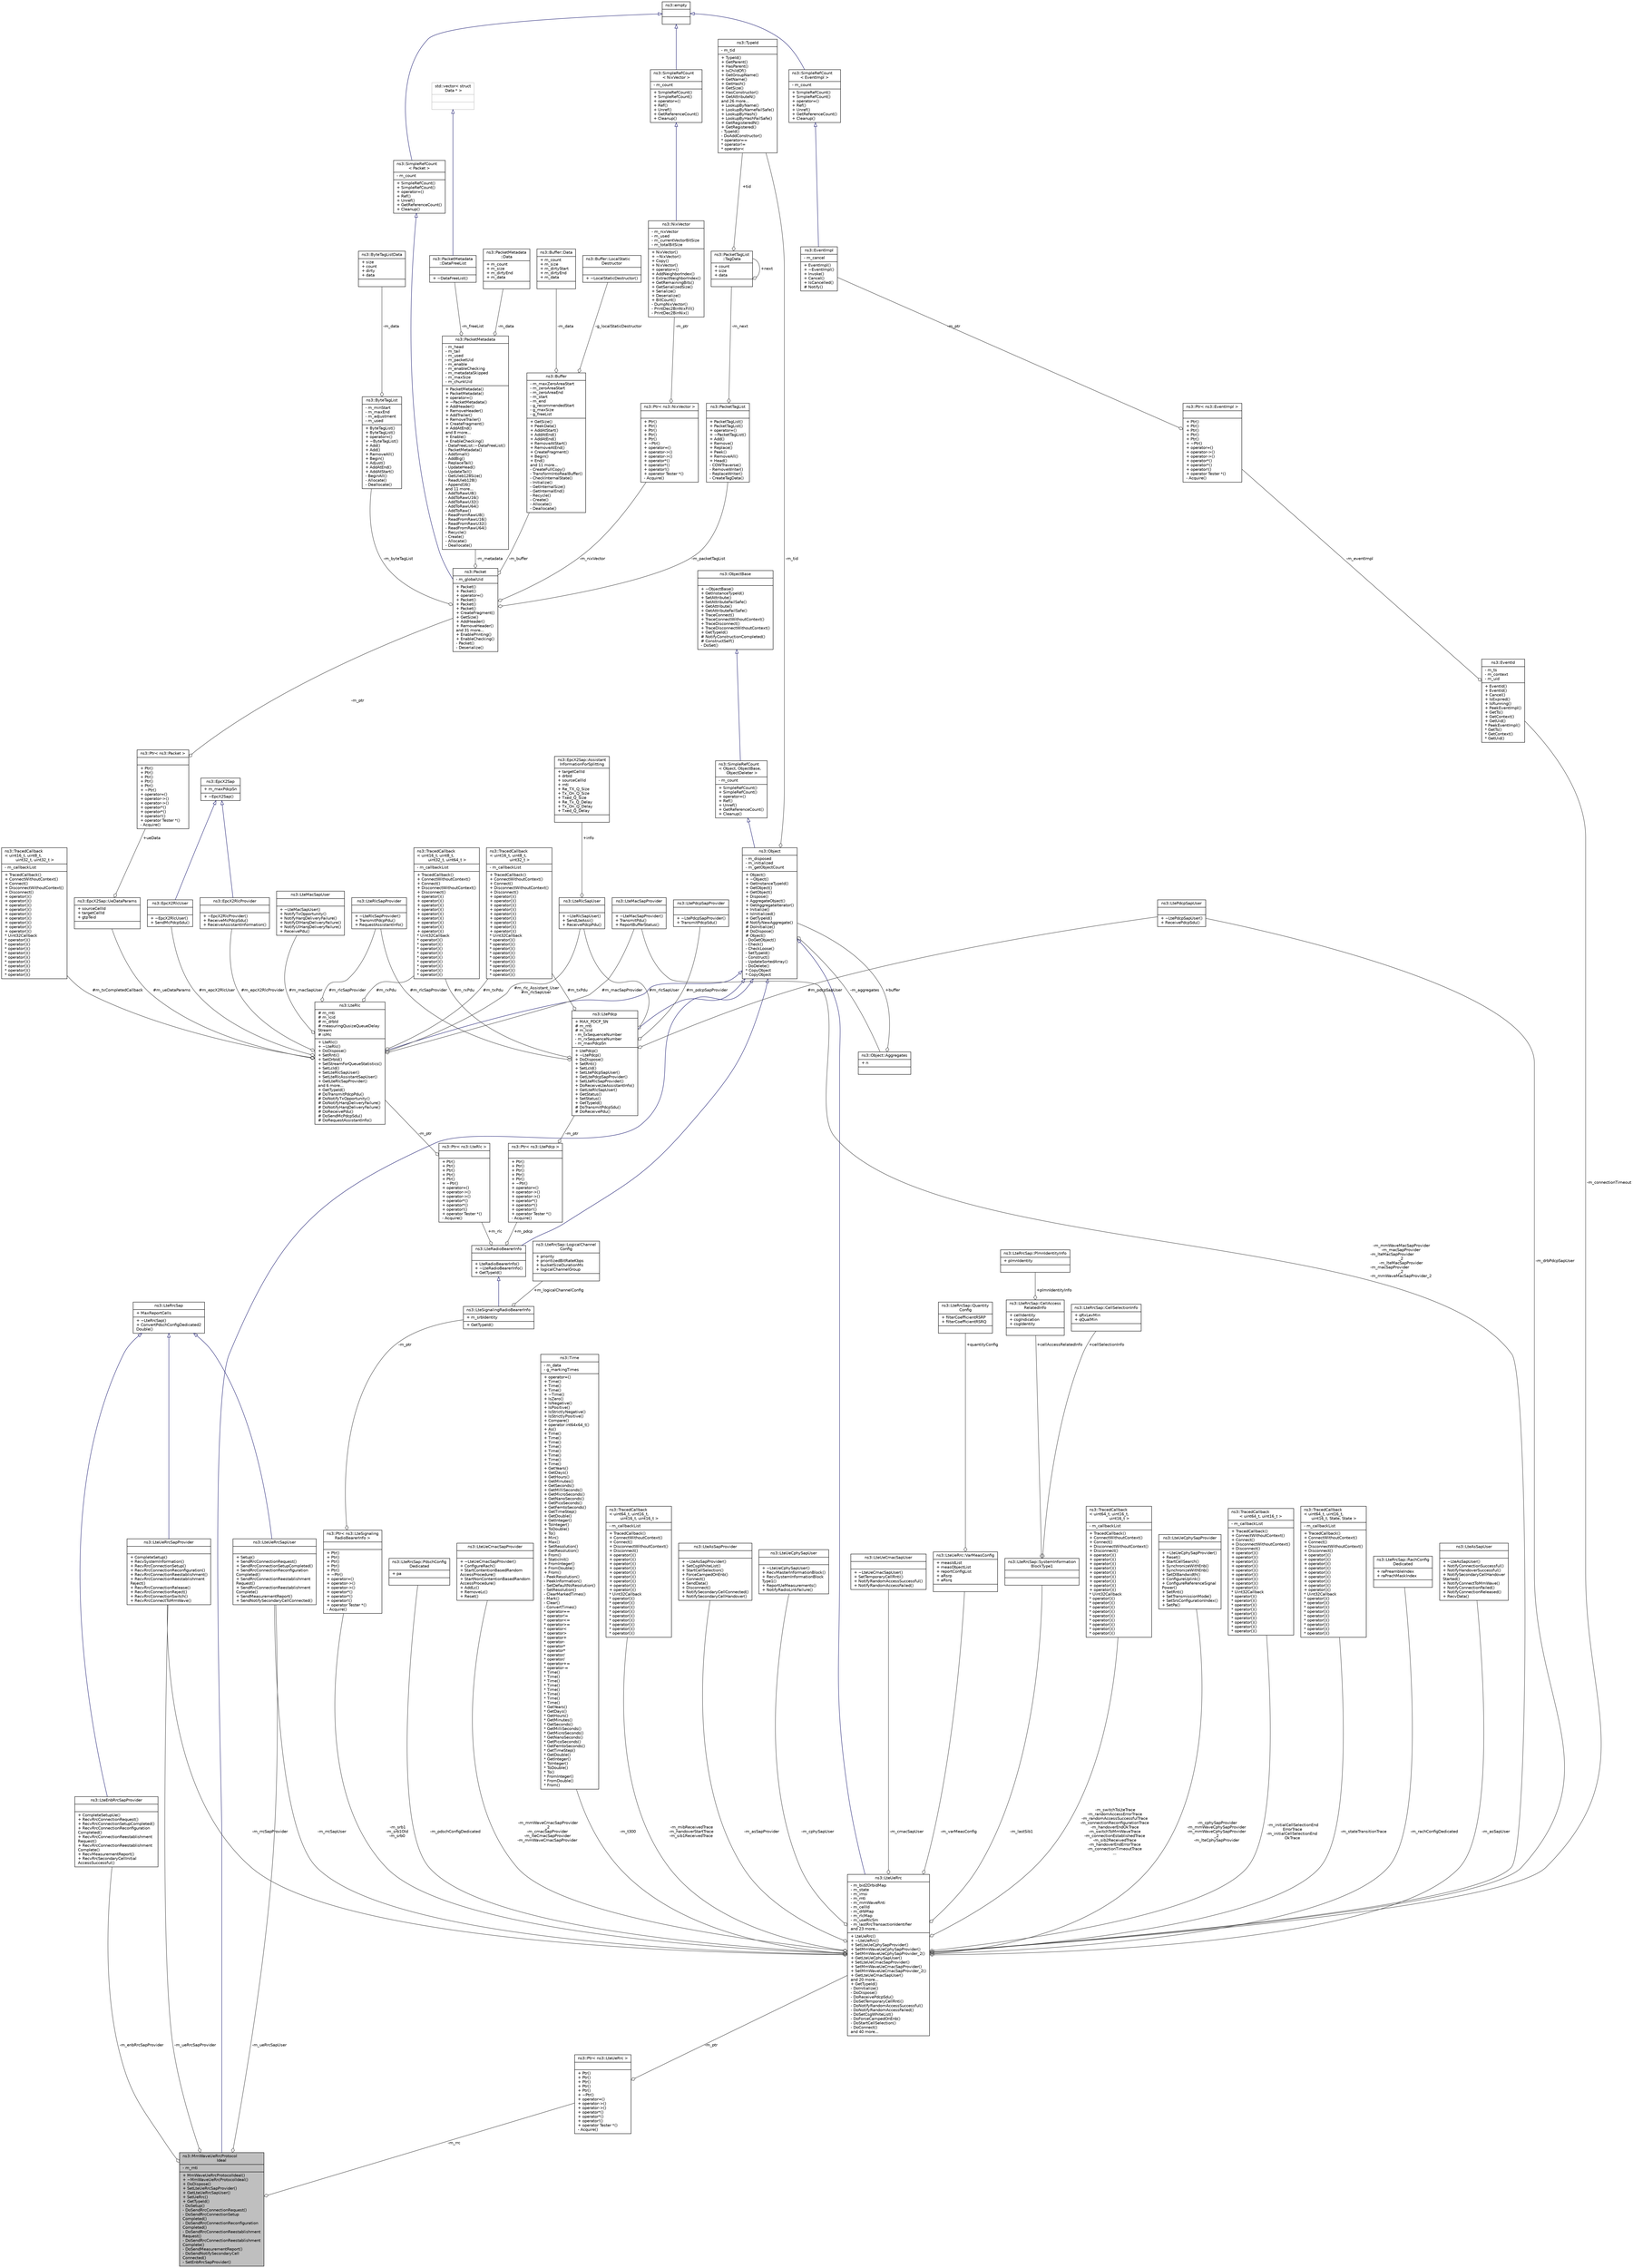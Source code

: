 digraph "ns3::MmWaveUeRrcProtocolIdeal"
{
  edge [fontname="Helvetica",fontsize="10",labelfontname="Helvetica",labelfontsize="10"];
  node [fontname="Helvetica",fontsize="10",shape=record];
  Node1 [label="{ns3::MmWaveUeRrcProtocol\lIdeal\n|- m_rnti\l|+ MmWaveUeRrcProtocolIdeal()\l+ ~MmWaveUeRrcProtocolIdeal()\l+ DoDispose()\l+ SetLteUeRrcSapProvider()\l+ GetLteUeRrcSapUser()\l+ SetUeRrc()\l+ GetTypeId()\l- DoSetup()\l- DoSendRrcConnectionRequest()\l- DoSendRrcConnectionSetup\lCompleted()\l- DoSendRrcConnectionReconfiguration\lCompleted()\l- DoSendRrcConnectionReestablishment\lRequest()\l- DoSendRrcConnectionReestablishment\lComplete()\l- DoSendMeasurementReport()\l- DoSendNotifySecondaryCell\lConnected()\l- SetEnbRrcSapProvider()\l}",height=0.2,width=0.4,color="black", fillcolor="grey75", style="filled", fontcolor="black"];
  Node2 -> Node1 [dir="back",color="midnightblue",fontsize="10",style="solid",arrowtail="onormal"];
  Node2 [label="{ns3::Object\n|- m_disposed\l- m_initialized\l- m_getObjectCount\l|+ Object()\l+ ~Object()\l+ GetInstanceTypeId()\l+ GetObject()\l+ GetObject()\l+ Dispose()\l+ AggregateObject()\l+ GetAggregateIterator()\l+ Initialize()\l+ IsInitialized()\l+ GetTypeId()\l# NotifyNewAggregate()\l# DoInitialize()\l# DoDispose()\l# Object()\l- DoGetObject()\l- Check()\l- CheckLoose()\l- SetTypeId()\l- Construct()\l- UpdateSortedArray()\l- DoDelete()\l* CopyObject\l* CopyObject\l}",height=0.2,width=0.4,color="black", fillcolor="white", style="filled",URL="$d9/d77/classns3_1_1Object.html",tooltip="A base class which provides memory management and object aggregation. "];
  Node3 -> Node2 [dir="back",color="midnightblue",fontsize="10",style="solid",arrowtail="onormal"];
  Node3 [label="{ns3::SimpleRefCount\l\< Object, ObjectBase,\l ObjectDeleter \>\n|- m_count\l|+ SimpleRefCount()\l+ SimpleRefCount()\l+ operator=()\l+ Ref()\l+ Unref()\l+ GetReferenceCount()\l+ Cleanup()\l}",height=0.2,width=0.4,color="black", fillcolor="white", style="filled",URL="$da/da1/classns3_1_1SimpleRefCount.html"];
  Node4 -> Node3 [dir="back",color="midnightblue",fontsize="10",style="solid",arrowtail="onormal"];
  Node4 [label="{ns3::ObjectBase\n||+ ~ObjectBase()\l+ GetInstanceTypeId()\l+ SetAttribute()\l+ SetAttributeFailSafe()\l+ GetAttribute()\l+ GetAttributeFailSafe()\l+ TraceConnect()\l+ TraceConnectWithoutContext()\l+ TraceDisconnect()\l+ TraceDisconnectWithoutContext()\l+ GetTypeId()\l# NotifyConstructionCompleted()\l# ConstructSelf()\l- DoSet()\l}",height=0.2,width=0.4,color="black", fillcolor="white", style="filled",URL="$d2/dac/classns3_1_1ObjectBase.html",tooltip="Anchor the ns-3 type and attribute system. "];
  Node5 -> Node2 [color="grey25",fontsize="10",style="solid",label=" -m_tid" ,arrowhead="odiamond"];
  Node5 [label="{ns3::TypeId\n|- m_tid\l|+ TypeId()\l+ GetParent()\l+ HasParent()\l+ IsChildOf()\l+ GetGroupName()\l+ GetName()\l+ GetHash()\l+ GetSize()\l+ HasConstructor()\l+ GetAttributeN()\land 26 more...\l+ LookupByName()\l+ LookupByNameFailSafe()\l+ LookupByHash()\l+ LookupByHashFailSafe()\l+ GetRegisteredN()\l+ GetRegistered()\l- TypeId()\l- DoAddConstructor()\l* operator==\l* operator!=\l* operator\<\l}",height=0.2,width=0.4,color="black", fillcolor="white", style="filled",URL="$d6/d11/classns3_1_1TypeId.html",tooltip="a unique identifier for an interface. "];
  Node6 -> Node2 [color="grey25",fontsize="10",style="solid",label=" -m_aggregates" ,arrowhead="odiamond"];
  Node6 [label="{ns3::Object::Aggregates\n|+ n\l|}",height=0.2,width=0.4,color="black", fillcolor="white", style="filled",URL="$d5/de9/structns3_1_1Object_1_1Aggregates.html"];
  Node2 -> Node6 [color="grey25",fontsize="10",style="solid",label=" +buffer" ,arrowhead="odiamond"];
  Node7 -> Node1 [color="grey25",fontsize="10",style="solid",label=" -m_ueRrcSapProvider" ,arrowhead="odiamond"];
  Node7 [label="{ns3::LteUeRrcSapProvider\n||+ CompleteSetup()\l+ RecvSystemInformation()\l+ RecvRrcConnectionSetup()\l+ RecvRrcConnectionReconfiguration()\l+ RecvRrcConnectionReestablishment()\l+ RecvRrcConnectionReestablishment\lReject()\l+ RecvRrcConnectionRelease()\l+ RecvRrcConnectionReject()\l+ RecvRrcConnectionSwitch()\l+ RecvRrcConnectToMmWave()\l}",height=0.2,width=0.4,color="black", fillcolor="white", style="filled",URL="$dd/d01/classns3_1_1LteUeRrcSapProvider.html",tooltip="Part of the RRC protocol. This Service Access Point (SAP) is used to let the UE RRC receive a message..."];
  Node8 -> Node7 [dir="back",color="midnightblue",fontsize="10",style="solid",arrowtail="onormal"];
  Node8 [label="{ns3::LteRrcSap\n|+ MaxReportCells\l|+ ~LteRrcSap()\l+ ConvertPdschConfigDedicated2\lDouble()\l}",height=0.2,width=0.4,color="black", fillcolor="white", style="filled",URL="$d4/d3e/classns3_1_1LteRrcSap.html",tooltip="Class holding definition common to all UE/eNodeB SAP Users/Providers. "];
  Node9 -> Node1 [color="grey25",fontsize="10",style="solid",label=" -m_rrc" ,arrowhead="odiamond"];
  Node9 [label="{ns3::Ptr\< ns3::LteUeRrc \>\n||+ Ptr()\l+ Ptr()\l+ Ptr()\l+ Ptr()\l+ Ptr()\l+ ~Ptr()\l+ operator=()\l+ operator-\>()\l+ operator-\>()\l+ operator*()\l+ operator*()\l+ operator!()\l+ operator Tester *()\l- Acquire()\l}",height=0.2,width=0.4,color="black", fillcolor="white", style="filled",URL="$dc/d90/classns3_1_1Ptr.html"];
  Node10 -> Node9 [color="grey25",fontsize="10",style="solid",label=" -m_ptr" ,arrowhead="odiamond"];
  Node10 [label="{ns3::LteUeRrc\n|- m_bid2DrbidMap\l- m_state\l- m_imsi\l- m_rnti\l- m_mmWaveRnti\l- m_cellId\l- m_drbMap\l- m_rlcMap\l- m_useRlcSm\l- m_lastRrcTransactionIdentifier\land 23 more...\l|+ LteUeRrc()\l+ ~LteUeRrc()\l+ SetLteUeCphySapProvider()\l+ SetMmWaveUeCphySapProvider()\l+ SetMmWaveUeCphySapProvider_2()\l+ GetLteUeCphySapUser()\l+ SetLteUeCmacSapProvider()\l+ SetMmWaveUeCmacSapProvider()\l+ SetMmWaveUeCmacSapProvider_2()\l+ GetLteUeCmacSapUser()\land 20 more...\l+ GetTypeId()\l- DoInitialize()\l- DoDispose()\l- DoReceivePdcpSdu()\l- DoSetTemporaryCellRnti()\l- DoNotifyRandomAccessSuccessful()\l- DoNotifyRandomAccessFailed()\l- DoSetCsgWhiteList()\l- DoForceCampedOnEnb()\l- DoStartCellSelection()\l- DoConnect()\land 40 more...\l}",height=0.2,width=0.4,color="black", fillcolor="white", style="filled",URL="$d7/d1c/classns3_1_1LteUeRrc.html"];
  Node2 -> Node10 [dir="back",color="midnightblue",fontsize="10",style="solid",arrowtail="onormal"];
  Node11 -> Node10 [color="grey25",fontsize="10",style="solid",label=" -m_rachConfigDedicated" ,arrowhead="odiamond"];
  Node11 [label="{ns3::LteRrcSap::RachConfig\lDedicated\n|+ raPreambleIndex\l+ raPrachMaskIndex\l|}",height=0.2,width=0.4,color="black", fillcolor="white", style="filled",URL="$dd/d42/structns3_1_1LteRrcSap_1_1RachConfigDedicated.html"];
  Node7 -> Node10 [color="grey25",fontsize="10",style="solid",label=" -m_rrcSapProvider" ,arrowhead="odiamond"];
  Node12 -> Node10 [color="grey25",fontsize="10",style="solid",label=" -m_asSapUser" ,arrowhead="odiamond"];
  Node12 [label="{ns3::LteAsSapUser\n||+ ~LteAsSapUser()\l+ NotifyConnectionSuccessful()\l+ NotifyHandoverSuccessful()\l+ NotifySecondaryCellHandover\lStarted()\l+ NotifyConnectToMmWave()\l+ NotifyConnectionFailed()\l+ NotifyConnectionReleased()\l+ RecvData()\l}",height=0.2,width=0.4,color="black", fillcolor="white", style="filled",URL="$da/d78/classns3_1_1LteAsSapUser.html"];
  Node13 -> Node10 [color="grey25",fontsize="10",style="solid",label=" -m_pdschConfigDedicated" ,arrowhead="odiamond"];
  Node13 [label="{ns3::LteRrcSap::PdschConfig\lDedicated\n|+ pa\l|}",height=0.2,width=0.4,color="black", fillcolor="white", style="filled",URL="$da/d59/structns3_1_1LteRrcSap_1_1PdschConfigDedicated.html"];
  Node14 -> Node10 [color="grey25",fontsize="10",style="solid",label=" -m_mmWaveCmacSapProvider\l_2\n-m_cmacSapProvider\n-m_lteCmacSapProvider\n-m_mmWaveCmacSapProvider" ,arrowhead="odiamond"];
  Node14 [label="{ns3::LteUeCmacSapProvider\n||+ ~LteUeCmacSapProvider()\l+ ConfigureRach()\l+ StartContentionBasedRandom\lAccessProcedure()\l+ StartNonContentionBasedRandom\lAccessProcedure()\l+ AddLc()\l+ RemoveLc()\l+ Reset()\l}",height=0.2,width=0.4,color="black", fillcolor="white", style="filled",URL="$d2/da8/classns3_1_1LteUeCmacSapProvider.html"];
  Node15 -> Node10 [color="grey25",fontsize="10",style="solid",label=" -m_connectionTimeout" ,arrowhead="odiamond"];
  Node15 [label="{ns3::EventId\n|- m_ts\l- m_context\l- m_uid\l|+ EventId()\l+ EventId()\l+ Cancel()\l+ IsExpired()\l+ IsRunning()\l+ PeekEventImpl()\l+ GetTs()\l+ GetContext()\l+ GetUid()\l* PeekEventImpl()\l* GetTs()\l* GetContext()\l* GetUid()\l}",height=0.2,width=0.4,color="black", fillcolor="white", style="filled",URL="$d1/df8/classns3_1_1EventId.html",tooltip="An identifier for simulation events. "];
  Node16 -> Node15 [color="grey25",fontsize="10",style="solid",label=" -m_eventImpl" ,arrowhead="odiamond"];
  Node16 [label="{ns3::Ptr\< ns3::EventImpl \>\n||+ Ptr()\l+ Ptr()\l+ Ptr()\l+ Ptr()\l+ Ptr()\l+ ~Ptr()\l+ operator=()\l+ operator-\>()\l+ operator-\>()\l+ operator*()\l+ operator*()\l+ operator!()\l+ operator Tester *()\l- Acquire()\l}",height=0.2,width=0.4,color="black", fillcolor="white", style="filled",URL="$dc/d90/classns3_1_1Ptr.html"];
  Node17 -> Node16 [color="grey25",fontsize="10",style="solid",label=" -m_ptr" ,arrowhead="odiamond"];
  Node17 [label="{ns3::EventImpl\n|- m_cancel\l|+ EventImpl()\l+ ~EventImpl()\l+ Invoke()\l+ Cancel()\l+ IsCancelled()\l# Notify()\l}",height=0.2,width=0.4,color="black", fillcolor="white", style="filled",URL="$da/def/classns3_1_1EventImpl.html",tooltip="A simulation event. "];
  Node18 -> Node17 [dir="back",color="midnightblue",fontsize="10",style="solid",arrowtail="onormal"];
  Node18 [label="{ns3::SimpleRefCount\l\< EventImpl \>\n|- m_count\l|+ SimpleRefCount()\l+ SimpleRefCount()\l+ operator=()\l+ Ref()\l+ Unref()\l+ GetReferenceCount()\l+ Cleanup()\l}",height=0.2,width=0.4,color="black", fillcolor="white", style="filled",URL="$da/da1/classns3_1_1SimpleRefCount.html"];
  Node19 -> Node18 [dir="back",color="midnightblue",fontsize="10",style="solid",arrowtail="onormal"];
  Node19 [label="{ns3::empty\n||}",height=0.2,width=0.4,color="black", fillcolor="white", style="filled",URL="$d9/d6a/classns3_1_1empty.html",tooltip="make Callback use a separate empty type "];
  Node20 -> Node10 [color="grey25",fontsize="10",style="solid",label=" -m_srb1\n-m_srb1Old\n-m_srb0" ,arrowhead="odiamond"];
  Node20 [label="{ns3::Ptr\< ns3::LteSignaling\lRadioBearerInfo \>\n||+ Ptr()\l+ Ptr()\l+ Ptr()\l+ Ptr()\l+ Ptr()\l+ ~Ptr()\l+ operator=()\l+ operator-\>()\l+ operator-\>()\l+ operator*()\l+ operator*()\l+ operator!()\l+ operator Tester *()\l- Acquire()\l}",height=0.2,width=0.4,color="black", fillcolor="white", style="filled",URL="$dc/d90/classns3_1_1Ptr.html"];
  Node21 -> Node20 [color="grey25",fontsize="10",style="solid",label=" -m_ptr" ,arrowhead="odiamond"];
  Node21 [label="{ns3::LteSignalingRadioBearerInfo\n|+ m_srbIdentity\l|+ GetTypeId()\l}",height=0.2,width=0.4,color="black", fillcolor="white", style="filled",URL="$de/dd8/classns3_1_1LteSignalingRadioBearerInfo.html"];
  Node22 -> Node21 [dir="back",color="midnightblue",fontsize="10",style="solid",arrowtail="onormal"];
  Node22 [label="{ns3::LteRadioBearerInfo\n||+ LteRadioBearerInfo()\l+ ~LteRadioBearerInfo()\l+ GetTypeId()\l}",height=0.2,width=0.4,color="black", fillcolor="white", style="filled",URL="$dd/d05/classns3_1_1LteRadioBearerInfo.html"];
  Node2 -> Node22 [dir="back",color="midnightblue",fontsize="10",style="solid",arrowtail="onormal"];
  Node23 -> Node22 [color="grey25",fontsize="10",style="solid",label=" +m_pdcp" ,arrowhead="odiamond"];
  Node23 [label="{ns3::Ptr\< ns3::LtePdcp \>\n||+ Ptr()\l+ Ptr()\l+ Ptr()\l+ Ptr()\l+ Ptr()\l+ ~Ptr()\l+ operator=()\l+ operator-\>()\l+ operator-\>()\l+ operator*()\l+ operator*()\l+ operator!()\l+ operator Tester *()\l- Acquire()\l}",height=0.2,width=0.4,color="black", fillcolor="white", style="filled",URL="$dc/d90/classns3_1_1Ptr.html"];
  Node24 -> Node23 [color="grey25",fontsize="10",style="solid",label=" -m_ptr" ,arrowhead="odiamond"];
  Node24 [label="{ns3::LtePdcp\n|+ MAX_PDCP_SN\l# m_rnti\l# m_lcid\l- m_txSequenceNumber\l- m_rxSequenceNumber\l- m_maxPdcpSn\l|+ LtePdcp()\l+ ~LtePdcp()\l+ DoDispose()\l+ SetRnti()\l+ SetLcId()\l+ SetLtePdcpSapUser()\l+ GetLtePdcpSapProvider()\l+ SetLteRlcSapProvider()\l+ DoReceiveLteAssistantInfo()\l+ GetLteRlcSapUser()\l+ GetStatus()\l+ SetStatus()\l+ GetTypeId()\l# DoTransmitPdcpSdu()\l# DoReceivePdu()\l}",height=0.2,width=0.4,color="black", fillcolor="white", style="filled",URL="$d6/d88/classns3_1_1LtePdcp.html"];
  Node2 -> Node24 [dir="back",color="midnightblue",fontsize="10",style="solid",arrowtail="onormal"];
  Node25 -> Node24 [color="grey25",fontsize="10",style="solid",label=" #m_rlcSapProvider" ,arrowhead="odiamond"];
  Node25 [label="{ns3::LteRlcSapProvider\n||+ ~LteRlcSapProvider()\l+ TransmitPdcpPdu()\l+ RequestAssistantInfo()\l}",height=0.2,width=0.4,color="black", fillcolor="white", style="filled",URL="$dc/da8/classns3_1_1LteRlcSapProvider.html"];
  Node26 -> Node24 [color="grey25",fontsize="10",style="solid",label=" #m_rxPdu" ,arrowhead="odiamond"];
  Node26 [label="{ns3::TracedCallback\l\< uint16_t, uint8_t,\l uint32_t, uint64_t \>\n|- m_callbackList\l|+ TracedCallback()\l+ ConnectWithoutContext()\l+ Connect()\l+ DisconnectWithoutContext()\l+ Disconnect()\l+ operator()()\l+ operator()()\l+ operator()()\l+ operator()()\l+ operator()()\l+ operator()()\l+ operator()()\l+ operator()()\l+ operator()()\l* Uint32Callback\l* operator()()\l* operator()()\l* operator()()\l* operator()()\l* operator()()\l* operator()()\l* operator()()\l* operator()()\l* operator()()\l}",height=0.2,width=0.4,color="black", fillcolor="white", style="filled",URL="$df/dec/classns3_1_1TracedCallback.html"];
  Node27 -> Node24 [color="grey25",fontsize="10",style="solid",label=" #m_rlcSapUser" ,arrowhead="odiamond"];
  Node27 [label="{ns3::LteRlcSapUser\n||+ ~LteRlcSapUser()\l+ SendLteAssi()\l+ ReceivePdcpPdu()\l}",height=0.2,width=0.4,color="black", fillcolor="white", style="filled",URL="$d9/d10/classns3_1_1LteRlcSapUser.html"];
  Node28 -> Node27 [color="grey25",fontsize="10",style="solid",label=" +info" ,arrowhead="odiamond"];
  Node28 [label="{ns3::EpcX2Sap::Assistant\lInformationForSplitting\n|+ targetCellId\l+ drbId\l+ sourceCellId\l+ rnti\l+ Re_TX_Q_Size\l+ Tx_On_Q_Size\l+ Txed_Q_Size\l+ Re_Tx_Q_Delay\l+ Tx_On_Q_Delay\l+ Txed_Q_Delay\l|}",height=0.2,width=0.4,color="black", fillcolor="white", style="filled",URL="$db/d2f/structns3_1_1EpcX2Sap_1_1AssistantInformationForSplitting.html"];
  Node29 -> Node24 [color="grey25",fontsize="10",style="solid",label=" #m_pdcpSapProvider" ,arrowhead="odiamond"];
  Node29 [label="{ns3::LtePdcpSapProvider\n||+ ~LtePdcpSapProvider()\l+ TransmitPdcpSdu()\l}",height=0.2,width=0.4,color="black", fillcolor="white", style="filled",URL="$dd/de3/classns3_1_1LtePdcpSapProvider.html"];
  Node30 -> Node24 [color="grey25",fontsize="10",style="solid",label=" #m_txPdu" ,arrowhead="odiamond"];
  Node30 [label="{ns3::TracedCallback\l\< uint16_t, uint8_t,\l uint32_t \>\n|- m_callbackList\l|+ TracedCallback()\l+ ConnectWithoutContext()\l+ Connect()\l+ DisconnectWithoutContext()\l+ Disconnect()\l+ operator()()\l+ operator()()\l+ operator()()\l+ operator()()\l+ operator()()\l+ operator()()\l+ operator()()\l+ operator()()\l+ operator()()\l* Uint32Callback\l* operator()()\l* operator()()\l* operator()()\l* operator()()\l* operator()()\l* operator()()\l* operator()()\l* operator()()\l* operator()()\l}",height=0.2,width=0.4,color="black", fillcolor="white", style="filled",URL="$df/dec/classns3_1_1TracedCallback.html"];
  Node31 -> Node24 [color="grey25",fontsize="10",style="solid",label=" #m_pdcpSapUser" ,arrowhead="odiamond"];
  Node31 [label="{ns3::LtePdcpSapUser\n||+ ~LtePdcpSapUser()\l+ ReceivePdcpSdu()\l}",height=0.2,width=0.4,color="black", fillcolor="white", style="filled",URL="$dd/d1c/classns3_1_1LtePdcpSapUser.html"];
  Node32 -> Node22 [color="grey25",fontsize="10",style="solid",label=" +m_rlc" ,arrowhead="odiamond"];
  Node32 [label="{ns3::Ptr\< ns3::LteRlc \>\n||+ Ptr()\l+ Ptr()\l+ Ptr()\l+ Ptr()\l+ Ptr()\l+ ~Ptr()\l+ operator=()\l+ operator-\>()\l+ operator-\>()\l+ operator*()\l+ operator*()\l+ operator!()\l+ operator Tester *()\l- Acquire()\l}",height=0.2,width=0.4,color="black", fillcolor="white", style="filled",URL="$dc/d90/classns3_1_1Ptr.html"];
  Node33 -> Node32 [color="grey25",fontsize="10",style="solid",label=" -m_ptr" ,arrowhead="odiamond"];
  Node33 [label="{ns3::LteRlc\n|# m_rnti\l# m_lcid\l# m_drbId\l# measuringQusizeQueueDelay\lStream\l# isMc\l|+ LteRlc()\l+ ~LteRlc()\l+ DoDispose()\l+ SetRnti()\l+ SetDrbId()\l+ SetStreamForQueueStatistics()\l+ SetLcId()\l+ SetLteRlcSapUser()\l+ SetLteRlcAssistantSapUser()\l+ GetLteRlcSapProvider()\land 6 more...\l+ GetTypeId()\l# DoTransmitPdcpPdu()\l# DoNotifyTxOpportunity()\l# DoNotifyHarqDeliveryFailure()\l# DoNotifyHarqDeliveryFailure()\l# DoReceivePdu()\l# DoSendMcPdcpSdu()\l# DoRequestAssistantInfo()\l}",height=0.2,width=0.4,color="black", fillcolor="white", style="filled",URL="$d9/d7c/classns3_1_1LteRlc.html"];
  Node2 -> Node33 [dir="back",color="midnightblue",fontsize="10",style="solid",arrowtail="onormal"];
  Node25 -> Node33 [color="grey25",fontsize="10",style="solid",label=" #m_rlcSapProvider" ,arrowhead="odiamond"];
  Node34 -> Node33 [color="grey25",fontsize="10",style="solid",label=" #m_epcX2RlcUser" ,arrowhead="odiamond"];
  Node34 [label="{ns3::EpcX2RlcUser\n||+ ~EpcX2RlcUser()\l+ SendMcPdcpSdu()\l}",height=0.2,width=0.4,color="black", fillcolor="white", style="filled",URL="$db/d48/classns3_1_1EpcX2RlcUser.html"];
  Node35 -> Node34 [dir="back",color="midnightblue",fontsize="10",style="solid",arrowtail="onormal"];
  Node35 [label="{ns3::EpcX2Sap\n|+ m_maxPdcpSn\l|+ ~EpcX2Sap()\l}",height=0.2,width=0.4,color="black", fillcolor="white", style="filled",URL="$d1/dc9/classns3_1_1EpcX2Sap.html",tooltip="Common structures for EpcX2SapProvider and EpcX2SapUser. "];
  Node36 -> Node33 [color="grey25",fontsize="10",style="solid",label=" #m_ueDataParams" ,arrowhead="odiamond"];
  Node36 [label="{ns3::EpcX2Sap::UeDataParams\n|+ sourceCellId\l+ targetCellId\l+ gtpTeid\l|}",height=0.2,width=0.4,color="black", fillcolor="white", style="filled",URL="$da/dea/structns3_1_1EpcX2Sap_1_1UeDataParams.html",tooltip="Parameters of the UE DATA primitive. "];
  Node37 -> Node36 [color="grey25",fontsize="10",style="solid",label=" +ueData" ,arrowhead="odiamond"];
  Node37 [label="{ns3::Ptr\< ns3::Packet \>\n||+ Ptr()\l+ Ptr()\l+ Ptr()\l+ Ptr()\l+ Ptr()\l+ ~Ptr()\l+ operator=()\l+ operator-\>()\l+ operator-\>()\l+ operator*()\l+ operator*()\l+ operator!()\l+ operator Tester *()\l- Acquire()\l}",height=0.2,width=0.4,color="black", fillcolor="white", style="filled",URL="$dc/d90/classns3_1_1Ptr.html"];
  Node38 -> Node37 [color="grey25",fontsize="10",style="solid",label=" -m_ptr" ,arrowhead="odiamond"];
  Node38 [label="{ns3::Packet\n|- m_globalUid\l|+ Packet()\l+ Packet()\l+ operator=()\l+ Packet()\l+ Packet()\l+ Packet()\l+ CreateFragment()\l+ GetSize()\l+ AddHeader()\l+ RemoveHeader()\land 31 more...\l+ EnablePrinting()\l+ EnableChecking()\l- Packet()\l- Deserialize()\l}",height=0.2,width=0.4,color="black", fillcolor="white", style="filled",URL="$dd/d7a/classns3_1_1Packet.html",tooltip="network packets "];
  Node39 -> Node38 [dir="back",color="midnightblue",fontsize="10",style="solid",arrowtail="onormal"];
  Node39 [label="{ns3::SimpleRefCount\l\< Packet \>\n|- m_count\l|+ SimpleRefCount()\l+ SimpleRefCount()\l+ operator=()\l+ Ref()\l+ Unref()\l+ GetReferenceCount()\l+ Cleanup()\l}",height=0.2,width=0.4,color="black", fillcolor="white", style="filled",URL="$da/da1/classns3_1_1SimpleRefCount.html"];
  Node19 -> Node39 [dir="back",color="midnightblue",fontsize="10",style="solid",arrowtail="onormal"];
  Node40 -> Node38 [color="grey25",fontsize="10",style="solid",label=" -m_nixVector" ,arrowhead="odiamond"];
  Node40 [label="{ns3::Ptr\< ns3::NixVector \>\n||+ Ptr()\l+ Ptr()\l+ Ptr()\l+ Ptr()\l+ Ptr()\l+ ~Ptr()\l+ operator=()\l+ operator-\>()\l+ operator-\>()\l+ operator*()\l+ operator*()\l+ operator!()\l+ operator Tester *()\l- Acquire()\l}",height=0.2,width=0.4,color="black", fillcolor="white", style="filled",URL="$dc/d90/classns3_1_1Ptr.html"];
  Node41 -> Node40 [color="grey25",fontsize="10",style="solid",label=" -m_ptr" ,arrowhead="odiamond"];
  Node41 [label="{ns3::NixVector\n|- m_nixVector\l- m_used\l- m_currentVectorBitSize\l- m_totalBitSize\l|+ NixVector()\l+ ~NixVector()\l+ Copy()\l+ NixVector()\l+ operator=()\l+ AddNeighborIndex()\l+ ExtractNeighborIndex()\l+ GetRemainingBits()\l+ GetSerializedSize()\l+ Serialize()\l+ Deserialize()\l+ BitCount()\l- DumpNixVector()\l- PrintDec2BinNixFill()\l- PrintDec2BinNix()\l}",height=0.2,width=0.4,color="black", fillcolor="white", style="filled",URL="$d1/d44/classns3_1_1NixVector.html",tooltip="Neighbor-index data structure for nix-vector routing. "];
  Node42 -> Node41 [dir="back",color="midnightblue",fontsize="10",style="solid",arrowtail="onormal"];
  Node42 [label="{ns3::SimpleRefCount\l\< NixVector \>\n|- m_count\l|+ SimpleRefCount()\l+ SimpleRefCount()\l+ operator=()\l+ Ref()\l+ Unref()\l+ GetReferenceCount()\l+ Cleanup()\l}",height=0.2,width=0.4,color="black", fillcolor="white", style="filled",URL="$da/da1/classns3_1_1SimpleRefCount.html"];
  Node19 -> Node42 [dir="back",color="midnightblue",fontsize="10",style="solid",arrowtail="onormal"];
  Node43 -> Node38 [color="grey25",fontsize="10",style="solid",label=" -m_metadata" ,arrowhead="odiamond"];
  Node43 [label="{ns3::PacketMetadata\n|- m_head\l- m_tail\l- m_used\l- m_packetUid\l- m_enable\l- m_enableChecking\l- m_metadataSkipped\l- m_maxSize\l- m_chunkUid\l|+ PacketMetadata()\l+ PacketMetadata()\l+ operator=()\l+ ~PacketMetadata()\l+ AddHeader()\l+ RemoveHeader()\l+ AddTrailer()\l+ RemoveTrailer()\l+ CreateFragment()\l+ AddAtEnd()\land 8 more...\l+ Enable()\l+ EnableChecking()\l- DataFreeList::~DataFreeList()\l- PacketMetadata()\l- AddSmall()\l- AddBig()\l- ReplaceTail()\l- UpdateHead()\l- UpdateTail()\l- GetUleb128Size()\l- ReadUleb128()\l- Append16()\land 11 more...\l- AddToRawU8()\l- AddToRawU16()\l- AddToRawU32()\l- AddToRawU64()\l- AddToRaw()\l- ReadFromRawU8()\l- ReadFromRawU16()\l- ReadFromRawU32()\l- ReadFromRawU64()\l- Recycle()\l- Create()\l- Allocate()\l- Deallocate()\l}",height=0.2,width=0.4,color="black", fillcolor="white", style="filled",URL="$d1/db1/classns3_1_1PacketMetadata.html",tooltip="Handle packet metadata about packet headers and trailers. "];
  Node44 -> Node43 [color="grey25",fontsize="10",style="solid",label=" -m_data" ,arrowhead="odiamond"];
  Node44 [label="{ns3::PacketMetadata\l::Data\n|+ m_count\l+ m_size\l+ m_dirtyEnd\l+ m_data\l|}",height=0.2,width=0.4,color="black", fillcolor="white", style="filled",URL="$d6/d9c/structns3_1_1PacketMetadata_1_1Data.html"];
  Node45 -> Node43 [color="grey25",fontsize="10",style="solid",label=" -m_freeList" ,arrowhead="odiamond"];
  Node45 [label="{ns3::PacketMetadata\l::DataFreeList\n||+ ~DataFreeList()\l}",height=0.2,width=0.4,color="black", fillcolor="white", style="filled",URL="$d0/df8/classns3_1_1PacketMetadata_1_1DataFreeList.html",tooltip="Class to hold all the metadata. "];
  Node46 -> Node45 [dir="back",color="midnightblue",fontsize="10",style="solid",arrowtail="onormal"];
  Node46 [label="{std::vector\< struct\l Data * \>\n||}",height=0.2,width=0.4,color="grey75", fillcolor="white", style="filled"];
  Node47 -> Node38 [color="grey25",fontsize="10",style="solid",label=" -m_byteTagList" ,arrowhead="odiamond"];
  Node47 [label="{ns3::ByteTagList\n|- m_minStart\l- m_maxEnd\l- m_adjustment\l- m_used\l|+ ByteTagList()\l+ ByteTagList()\l+ operator=()\l+ ~ByteTagList()\l+ Add()\l+ Add()\l+ RemoveAll()\l+ Begin()\l+ Adjust()\l+ AddAtEnd()\l+ AddAtStart()\l- BeginAll()\l- Allocate()\l- Deallocate()\l}",height=0.2,width=0.4,color="black", fillcolor="white", style="filled",URL="$dd/d64/classns3_1_1ByteTagList.html",tooltip="keep track of the byte tags stored in a packet. "];
  Node48 -> Node47 [color="grey25",fontsize="10",style="solid",label=" -m_data" ,arrowhead="odiamond"];
  Node48 [label="{ns3::ByteTagListData\n|+ size\l+ count\l+ dirty\l+ data\l|}",height=0.2,width=0.4,color="black", fillcolor="white", style="filled",URL="$d5/d62/structns3_1_1ByteTagListData.html",tooltip="Internal representation of the byte tags stored in a packet. "];
  Node49 -> Node38 [color="grey25",fontsize="10",style="solid",label=" -m_packetTagList" ,arrowhead="odiamond"];
  Node49 [label="{ns3::PacketTagList\n||+ PacketTagList()\l+ PacketTagList()\l+ operator=()\l+ ~PacketTagList()\l+ Add()\l+ Remove()\l+ Replace()\l+ Peek()\l+ RemoveAll()\l+ Head()\l- COWTraverse()\l- RemoveWriter()\l- ReplaceWriter()\l- CreateTagData()\l}",height=0.2,width=0.4,color="black", fillcolor="white", style="filled",URL="$dd/d19/classns3_1_1PacketTagList.html",tooltip="List of the packet tags stored in a packet. "];
  Node50 -> Node49 [color="grey25",fontsize="10",style="solid",label=" -m_next" ,arrowhead="odiamond"];
  Node50 [label="{ns3::PacketTagList\l::TagData\n|+ count\l+ size\l+ data\l|}",height=0.2,width=0.4,color="black", fillcolor="white", style="filled",URL="$d5/d03/structns3_1_1PacketTagList_1_1TagData.html"];
  Node50 -> Node50 [color="grey25",fontsize="10",style="solid",label=" +next" ,arrowhead="odiamond"];
  Node5 -> Node50 [color="grey25",fontsize="10",style="solid",label=" +tid" ,arrowhead="odiamond"];
  Node51 -> Node38 [color="grey25",fontsize="10",style="solid",label=" -m_buffer" ,arrowhead="odiamond"];
  Node51 [label="{ns3::Buffer\n|- m_maxZeroAreaStart\l- m_zeroAreaStart\l- m_zeroAreaEnd\l- m_start\l- m_end\l- g_recommendedStart\l- g_maxSize\l- g_freeList\l|+ GetSize()\l+ PeekData()\l+ AddAtStart()\l+ AddAtEnd()\l+ AddAtEnd()\l+ RemoveAtStart()\l+ RemoveAtEnd()\l+ CreateFragment()\l+ Begin()\l+ End()\land 11 more...\l- CreateFullCopy()\l- TransformIntoRealBuffer()\l- CheckInternalState()\l- Initialize()\l- GetInternalSize()\l- GetInternalEnd()\l- Recycle()\l- Create()\l- Allocate()\l- Deallocate()\l}",height=0.2,width=0.4,color="black", fillcolor="white", style="filled",URL="$da/d85/classns3_1_1Buffer.html",tooltip="automatically resized byte buffer "];
  Node52 -> Node51 [color="grey25",fontsize="10",style="solid",label=" -m_data" ,arrowhead="odiamond"];
  Node52 [label="{ns3::Buffer::Data\n|+ m_count\l+ m_size\l+ m_dirtyStart\l+ m_dirtyEnd\l+ m_data\l|}",height=0.2,width=0.4,color="black", fillcolor="white", style="filled",URL="$d9/dcc/structns3_1_1Buffer_1_1Data.html"];
  Node53 -> Node51 [color="grey25",fontsize="10",style="solid",label=" -g_localStaticDestructor" ,arrowhead="odiamond"];
  Node53 [label="{ns3::Buffer::LocalStatic\lDestructor\n||+ ~LocalStaticDestructor()\l}",height=0.2,width=0.4,color="black", fillcolor="white", style="filled",URL="$dc/de5/structns3_1_1Buffer_1_1LocalStaticDestructor.html",tooltip="Local static destructor structure. "];
  Node26 -> Node33 [color="grey25",fontsize="10",style="solid",label=" #m_rxPdu" ,arrowhead="odiamond"];
  Node27 -> Node33 [color="grey25",fontsize="10",style="solid",label=" #m_rlc_Assistant_User\n#m_rlcSapUser" ,arrowhead="odiamond"];
  Node54 -> Node33 [color="grey25",fontsize="10",style="solid",label=" #m_macSapUser" ,arrowhead="odiamond"];
  Node54 [label="{ns3::LteMacSapUser\n||+ ~LteMacSapUser()\l+ NotifyTxOpportunity()\l+ NotifyHarqDeliveryFailure()\l+ NotifyDlHarqDeliveryFailure()\l+ NotifyUlHarqDeliveryFailure()\l+ ReceivePdu()\l}",height=0.2,width=0.4,color="black", fillcolor="white", style="filled",URL="$df/d25/classns3_1_1LteMacSapUser.html"];
  Node55 -> Node33 [color="grey25",fontsize="10",style="solid",label=" #m_txCompletedCallback" ,arrowhead="odiamond"];
  Node55 [label="{ns3::TracedCallback\l\< uint16_t, uint8_t,\l uint32_t, uint32_t \>\n|- m_callbackList\l|+ TracedCallback()\l+ ConnectWithoutContext()\l+ Connect()\l+ DisconnectWithoutContext()\l+ Disconnect()\l+ operator()()\l+ operator()()\l+ operator()()\l+ operator()()\l+ operator()()\l+ operator()()\l+ operator()()\l+ operator()()\l+ operator()()\l* Uint32Callback\l* operator()()\l* operator()()\l* operator()()\l* operator()()\l* operator()()\l* operator()()\l* operator()()\l* operator()()\l* operator()()\l}",height=0.2,width=0.4,color="black", fillcolor="white", style="filled",URL="$df/dec/classns3_1_1TracedCallback.html"];
  Node30 -> Node33 [color="grey25",fontsize="10",style="solid",label=" #m_txPdu" ,arrowhead="odiamond"];
  Node56 -> Node33 [color="grey25",fontsize="10",style="solid",label=" #m_epcX2RlcProvider" ,arrowhead="odiamond"];
  Node56 [label="{ns3::EpcX2RlcProvider\n||+ ~EpcX2RlcProvider()\l+ ReceiveMcPdcpSdu()\l+ ReceiveAssistantInformation()\l}",height=0.2,width=0.4,color="black", fillcolor="white", style="filled",URL="$d0/d20/classns3_1_1EpcX2RlcProvider.html"];
  Node35 -> Node56 [dir="back",color="midnightblue",fontsize="10",style="solid",arrowtail="onormal"];
  Node57 -> Node33 [color="grey25",fontsize="10",style="solid",label=" #m_macSapProvider" ,arrowhead="odiamond"];
  Node57 [label="{ns3::LteMacSapProvider\n||+ ~LteMacSapProvider()\l+ TransmitPdu()\l+ ReportBufferStatus()\l}",height=0.2,width=0.4,color="black", fillcolor="white", style="filled",URL="$db/d1a/classns3_1_1LteMacSapProvider.html"];
  Node58 -> Node21 [color="grey25",fontsize="10",style="solid",label=" +m_logicalChannelConfig" ,arrowhead="odiamond"];
  Node58 [label="{ns3::LteRrcSap::LogicalChannel\lConfig\n|+ priority\l+ prioritizedBitRateKbps\l+ bucketSizeDurationMs\l+ logicalChannelGroup\l|}",height=0.2,width=0.4,color="black", fillcolor="white", style="filled",URL="$d9/d83/structns3_1_1LteRrcSap_1_1LogicalChannelConfig.html"];
  Node59 -> Node10 [color="grey25",fontsize="10",style="solid",label=" -m_rrcSapUser" ,arrowhead="odiamond"];
  Node59 [label="{ns3::LteUeRrcSapUser\n||+ Setup()\l+ SendRrcConnectionRequest()\l+ SendRrcConnectionSetupCompleted()\l+ SendRrcConnectionReconfiguration\lCompleted()\l+ SendRrcConnectionReestablishment\lRequest()\l+ SendRrcConnectionReestablishment\lComplete()\l+ SendMeasurementReport()\l+ SendNotifySecondaryCellConnected()\l}",height=0.2,width=0.4,color="black", fillcolor="white", style="filled",URL="$d3/df8/classns3_1_1LteUeRrcSapUser.html",tooltip="Part of the RRC protocol. This Service Access Point (SAP) is used by the UE RRC to send messages to t..."];
  Node8 -> Node59 [dir="back",color="midnightblue",fontsize="10",style="solid",arrowtail="onormal"];
  Node60 -> Node10 [color="grey25",fontsize="10",style="solid",label=" -m_t300" ,arrowhead="odiamond"];
  Node60 [label="{ns3::Time\n|- m_data\l- g_markingTimes\l|+ operator=()\l+ Time()\l+ Time()\l+ Time()\l+ ~Time()\l+ IsZero()\l+ IsNegative()\l+ IsPositive()\l+ IsStrictlyNegative()\l+ IsStrictlyPositive()\l+ Compare()\l+ operator int64x64_t()\l+ As()\l+ Time()\l+ Time()\l+ Time()\l+ Time()\l+ Time()\l+ Time()\l+ Time()\l+ Time()\l+ GetYears()\l+ GetDays()\l+ GetHours()\l+ GetMinutes()\l+ GetSeconds()\l+ GetMilliSeconds()\l+ GetMicroSeconds()\l+ GetNanoSeconds()\l+ GetPicoSeconds()\l+ GetFemtoSeconds()\l+ GetTimeStep()\l+ GetDouble()\l+ GetInteger()\l+ ToInteger()\l+ ToDouble()\l+ To()\l+ Min()\l+ Max()\l+ SetResolution()\l+ GetResolution()\l+ From()\l+ StaticInit()\l+ FromInteger()\l+ FromDouble()\l+ From()\l- PeekResolution()\l- PeekInformation()\l- SetDefaultNsResolution()\l- SetResolution()\l- ClearMarkedTimes()\l- Mark()\l- Clear()\l- ConvertTimes()\l* operator==\l* operator!=\l* operator\<=\l* operator\>=\l* operator\<\l* operator\>\l* operator+\l* operator-\l* operator*\l* operator*\l* operator/\l* operator/\l* operator+=\l* operator-=\l* Time()\l* Time()\l* Time()\l* Time()\l* Time()\l* Time()\l* Time()\l* Time()\l* GetYears()\l* GetDays()\l* GetHours()\l* GetMinutes()\l* GetSeconds()\l* GetMilliSeconds()\l* GetMicroSeconds()\l* GetNanoSeconds()\l* GetPicoSeconds()\l* GetFemtoSeconds()\l* GetTimeStep()\l* GetDouble()\l* GetInteger()\l* ToInteger()\l* ToDouble()\l* To()\l* FromInteger()\l* FromDouble()\l* From()\l}",height=0.2,width=0.4,color="black", fillcolor="white", style="filled",URL="$dc/d04/classns3_1_1Time.html",tooltip="Simulation virtual time values and global simulation resolution. "];
  Node61 -> Node10 [color="grey25",fontsize="10",style="solid",label=" -m_mibReceivedTrace\n-m_handoverStartTrace\n-m_sib1ReceivedTrace" ,arrowhead="odiamond"];
  Node61 [label="{ns3::TracedCallback\l\< uint64_t, uint16_t,\l uint16_t, uint16_t \>\n|- m_callbackList\l|+ TracedCallback()\l+ ConnectWithoutContext()\l+ Connect()\l+ DisconnectWithoutContext()\l+ Disconnect()\l+ operator()()\l+ operator()()\l+ operator()()\l+ operator()()\l+ operator()()\l+ operator()()\l+ operator()()\l+ operator()()\l+ operator()()\l* Uint32Callback\l* operator()()\l* operator()()\l* operator()()\l* operator()()\l* operator()()\l* operator()()\l* operator()()\l* operator()()\l* operator()()\l}",height=0.2,width=0.4,color="black", fillcolor="white", style="filled",URL="$df/dec/classns3_1_1TracedCallback.html"];
  Node62 -> Node10 [color="grey25",fontsize="10",style="solid",label=" -m_asSapProvider" ,arrowhead="odiamond"];
  Node62 [label="{ns3::LteAsSapProvider\n||+ ~LteAsSapProvider()\l+ SetCsgWhiteList()\l+ StartCellSelection()\l+ ForceCampedOnEnb()\l+ Connect()\l+ SendData()\l+ Disconnect()\l+ NotifySecondaryCellConnected()\l+ NotifySecondaryCellHandover()\l}",height=0.2,width=0.4,color="black", fillcolor="white", style="filled",URL="$db/d73/classns3_1_1LteAsSapProvider.html"];
  Node63 -> Node10 [color="grey25",fontsize="10",style="solid",label=" -m_cphySapUser" ,arrowhead="odiamond"];
  Node63 [label="{ns3::LteUeCphySapUser\n||+ ~LteUeCphySapUser()\l+ RecvMasterInformationBlock()\l+ RecvSystemInformationBlock\lType1()\l+ ReportUeMeasurements()\l+ NotifyRadioLinkFailure()\l}",height=0.2,width=0.4,color="black", fillcolor="white", style="filled",URL="$dc/d4f/classns3_1_1LteUeCphySapUser.html"];
  Node64 -> Node10 [color="grey25",fontsize="10",style="solid",label=" -m_cmacSapUser" ,arrowhead="odiamond"];
  Node64 [label="{ns3::LteUeCmacSapUser\n||+ ~LteUeCmacSapUser()\l+ SetTemporaryCellRnti()\l+ NotifyRandomAccessSuccessful()\l+ NotifyRandomAccessFailed()\l}",height=0.2,width=0.4,color="black", fillcolor="white", style="filled",URL="$d9/d7c/classns3_1_1LteUeCmacSapUser.html"];
  Node65 -> Node10 [color="grey25",fontsize="10",style="solid",label=" -m_varMeasConfig" ,arrowhead="odiamond"];
  Node65 [label="{ns3::LteUeRrc::VarMeasConfig\n|+ measIdList\l+ measObjectList\l+ reportConfigList\l+ aRsrp\l+ aRsrq\l|}",height=0.2,width=0.4,color="black", fillcolor="white", style="filled",URL="$d8/df2/structns3_1_1LteUeRrc_1_1VarMeasConfig.html",tooltip="Includes the accumulated configuration of the measurements to be performed by the UE..."];
  Node66 -> Node65 [color="grey25",fontsize="10",style="solid",label=" +quantityConfig" ,arrowhead="odiamond"];
  Node66 [label="{ns3::LteRrcSap::Quantity\lConfig\n|+ filterCoefficientRSRP\l+ filterCoefficientRSRQ\l|}",height=0.2,width=0.4,color="black", fillcolor="white", style="filled",URL="$d8/d34/structns3_1_1LteRrcSap_1_1QuantityConfig.html"];
  Node67 -> Node10 [color="grey25",fontsize="10",style="solid",label=" -m_lastSib1" ,arrowhead="odiamond"];
  Node67 [label="{ns3::LteRrcSap::SystemInformation\lBlockType1\n||}",height=0.2,width=0.4,color="black", fillcolor="white", style="filled",URL="$da/dc9/structns3_1_1LteRrcSap_1_1SystemInformationBlockType1.html"];
  Node68 -> Node67 [color="grey25",fontsize="10",style="solid",label=" +cellSelectionInfo" ,arrowhead="odiamond"];
  Node68 [label="{ns3::LteRrcSap::CellSelectionInfo\n|+ qRxLevMin\l+ qQualMin\l|}",height=0.2,width=0.4,color="black", fillcolor="white", style="filled",URL="$de/d73/structns3_1_1LteRrcSap_1_1CellSelectionInfo.html"];
  Node69 -> Node67 [color="grey25",fontsize="10",style="solid",label=" +cellAccessRelatedInfo" ,arrowhead="odiamond"];
  Node69 [label="{ns3::LteRrcSap::CellAccess\lRelatedInfo\n|+ cellIdentity\l+ csgIndication\l+ csgIdentity\l|}",height=0.2,width=0.4,color="black", fillcolor="white", style="filled",URL="$db/ddd/structns3_1_1LteRrcSap_1_1CellAccessRelatedInfo.html"];
  Node70 -> Node69 [color="grey25",fontsize="10",style="solid",label=" +plmnIdentityInfo" ,arrowhead="odiamond"];
  Node70 [label="{ns3::LteRrcSap::PlmnIdentityInfo\n|+ plmnIdentity\l|}",height=0.2,width=0.4,color="black", fillcolor="white", style="filled",URL="$d9/d1d/structns3_1_1LteRrcSap_1_1PlmnIdentityInfo.html"];
  Node71 -> Node10 [color="grey25",fontsize="10",style="solid",label=" -m_switchToLteTrace\n-m_randomAccessErrorTrace\n-m_randomAccessSuccessfulTrace\n-m_connectionReconfigurationTrace\n-m_handoverEndOkTrace\n-m_switchToMmWaveTrace\n-m_connectionEstablishedTrace\n-m_sib2ReceivedTrace\n-m_handoverEndErrorTrace\n-m_connectionTimeoutTrace\n..." ,arrowhead="odiamond"];
  Node71 [label="{ns3::TracedCallback\l\< uint64_t, uint16_t,\l uint16_t \>\n|- m_callbackList\l|+ TracedCallback()\l+ ConnectWithoutContext()\l+ Connect()\l+ DisconnectWithoutContext()\l+ Disconnect()\l+ operator()()\l+ operator()()\l+ operator()()\l+ operator()()\l+ operator()()\l+ operator()()\l+ operator()()\l+ operator()()\l+ operator()()\l* Uint32Callback\l* operator()()\l* operator()()\l* operator()()\l* operator()()\l* operator()()\l* operator()()\l* operator()()\l* operator()()\l* operator()()\l}",height=0.2,width=0.4,color="black", fillcolor="white", style="filled",URL="$df/dec/classns3_1_1TracedCallback.html"];
  Node72 -> Node10 [color="grey25",fontsize="10",style="solid",label=" -m_cphySapProvider\n-m_mmWaveCphySapProvider\n-m_mmWaveCphySapProvider\l_2\n-m_lteCphySapProvider" ,arrowhead="odiamond"];
  Node72 [label="{ns3::LteUeCphySapProvider\n||+ ~LteUeCphySapProvider()\l+ Reset()\l+ StartCellSearch()\l+ SynchronizeWithEnb()\l+ SynchronizeWithEnb()\l+ SetDlBandwidth()\l+ ConfigureUplink()\l+ ConfigureReferenceSignal\lPower()\l+ SetRnti()\l+ SetTransmissionMode()\l+ SetSrsConfigurationIndex()\l+ SetPa()\l}",height=0.2,width=0.4,color="black", fillcolor="white", style="filled",URL="$d6/d76/classns3_1_1LteUeCphySapProvider.html"];
  Node73 -> Node10 [color="grey25",fontsize="10",style="solid",label=" -m_initialCellSelectionEnd\lErrorTrace\n-m_initialCellSelectionEnd\lOkTrace" ,arrowhead="odiamond"];
  Node73 [label="{ns3::TracedCallback\l\< uint64_t, uint16_t \>\n|- m_callbackList\l|+ TracedCallback()\l+ ConnectWithoutContext()\l+ Connect()\l+ DisconnectWithoutContext()\l+ Disconnect()\l+ operator()()\l+ operator()()\l+ operator()()\l+ operator()()\l+ operator()()\l+ operator()()\l+ operator()()\l+ operator()()\l+ operator()()\l* Uint32Callback\l* operator()()\l* operator()()\l* operator()()\l* operator()()\l* operator()()\l* operator()()\l* operator()()\l* operator()()\l* operator()()\l}",height=0.2,width=0.4,color="black", fillcolor="white", style="filled",URL="$df/dec/classns3_1_1TracedCallback.html"];
  Node74 -> Node10 [color="grey25",fontsize="10",style="solid",label=" -m_stateTransitionTrace" ,arrowhead="odiamond"];
  Node74 [label="{ns3::TracedCallback\l\< uint64_t, uint16_t,\l uint16_t, State, State \>\n|- m_callbackList\l|+ TracedCallback()\l+ ConnectWithoutContext()\l+ Connect()\l+ DisconnectWithoutContext()\l+ Disconnect()\l+ operator()()\l+ operator()()\l+ operator()()\l+ operator()()\l+ operator()()\l+ operator()()\l+ operator()()\l+ operator()()\l+ operator()()\l* Uint32Callback\l* operator()()\l* operator()()\l* operator()()\l* operator()()\l* operator()()\l* operator()()\l* operator()()\l* operator()()\l* operator()()\l}",height=0.2,width=0.4,color="black", fillcolor="white", style="filled",URL="$df/dec/classns3_1_1TracedCallback.html"];
  Node31 -> Node10 [color="grey25",fontsize="10",style="solid",label=" -m_drbPdcpSapUser" ,arrowhead="odiamond"];
  Node57 -> Node10 [color="grey25",fontsize="10",style="solid",label=" -m_mmWaveMacSapProvider\n-m_macSapProvider\n-m_lteMacSapProvider\l_2\n-m_lteMacSapProvider\n-m_macSapProvider\l_2\n-m_mmWaveMacSapProvider_2" ,arrowhead="odiamond"];
  Node59 -> Node1 [color="grey25",fontsize="10",style="solid",label=" -m_ueRrcSapUser" ,arrowhead="odiamond"];
  Node75 -> Node1 [color="grey25",fontsize="10",style="solid",label=" -m_enbRrcSapProvider" ,arrowhead="odiamond"];
  Node75 [label="{ns3::LteEnbRrcSapProvider\n||+ CompleteSetupUe()\l+ RecvRrcConnectionRequest()\l+ RecvRrcConnectionSetupCompleted()\l+ RecvRrcConnectionReconfiguration\lCompleted()\l+ RecvRrcConnectionReestablishment\lRequest()\l+ RecvRrcConnectionReestablishment\lComplete()\l+ RecvMeasurementReport()\l+ RecvRrcSecondaryCellInitial\lAccessSuccessful()\l}",height=0.2,width=0.4,color="black", fillcolor="white", style="filled",URL="$d4/da8/classns3_1_1LteEnbRrcSapProvider.html",tooltip="Part of the RRC protocol. This Service Access Point (SAP) is used to let the eNB RRC receive a messag..."];
  Node8 -> Node75 [dir="back",color="midnightblue",fontsize="10",style="solid",arrowtail="onormal"];
}
